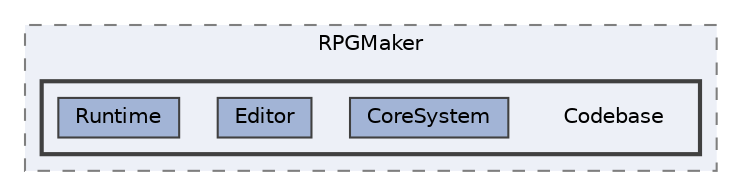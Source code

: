 digraph "C:/Users/むずでょ/Documents/Unity Projects/RMU-1-00-00-Research/Assets/RPGMaker/Codebase"
{
 // LATEX_PDF_SIZE
  bgcolor="transparent";
  edge [fontname=Helvetica,fontsize=10,labelfontname=Helvetica,labelfontsize=10];
  node [fontname=Helvetica,fontsize=10,shape=box,height=0.2,width=0.4];
  compound=true
  subgraph clusterdir_a3c2bd58a871ab9e3ee182ac794cfc54 {
    graph [ bgcolor="#edf0f7", pencolor="grey50", label="RPGMaker", fontname=Helvetica,fontsize=10 style="filled,dashed", URL="dir_a3c2bd58a871ab9e3ee182ac794cfc54.html",tooltip=""]
  subgraph clusterdir_e4eaad1086fa9efbeccbdd4863071d25 {
    graph [ bgcolor="#edf0f7", pencolor="grey25", label="", fontname=Helvetica,fontsize=10 style="filled,bold", URL="dir_e4eaad1086fa9efbeccbdd4863071d25.html",tooltip=""]
    dir_e4eaad1086fa9efbeccbdd4863071d25 [shape=plaintext, label="Codebase"];
  dir_d932a4bffd710fdefbf986dfb75b96b6 [label="CoreSystem", fillcolor="#a2b4d6", color="grey25", style="filled", URL="dir_d932a4bffd710fdefbf986dfb75b96b6.html",tooltip=""];
  dir_74dced29a7a255bf47af63b9d5557679 [label="Editor", fillcolor="#a2b4d6", color="grey25", style="filled", URL="dir_74dced29a7a255bf47af63b9d5557679.html",tooltip=""];
  dir_f75b6d0a85c69be80d5afad8cb782400 [label="Runtime", fillcolor="#a2b4d6", color="grey25", style="filled", URL="dir_f75b6d0a85c69be80d5afad8cb782400.html",tooltip=""];
  }
  }
}
